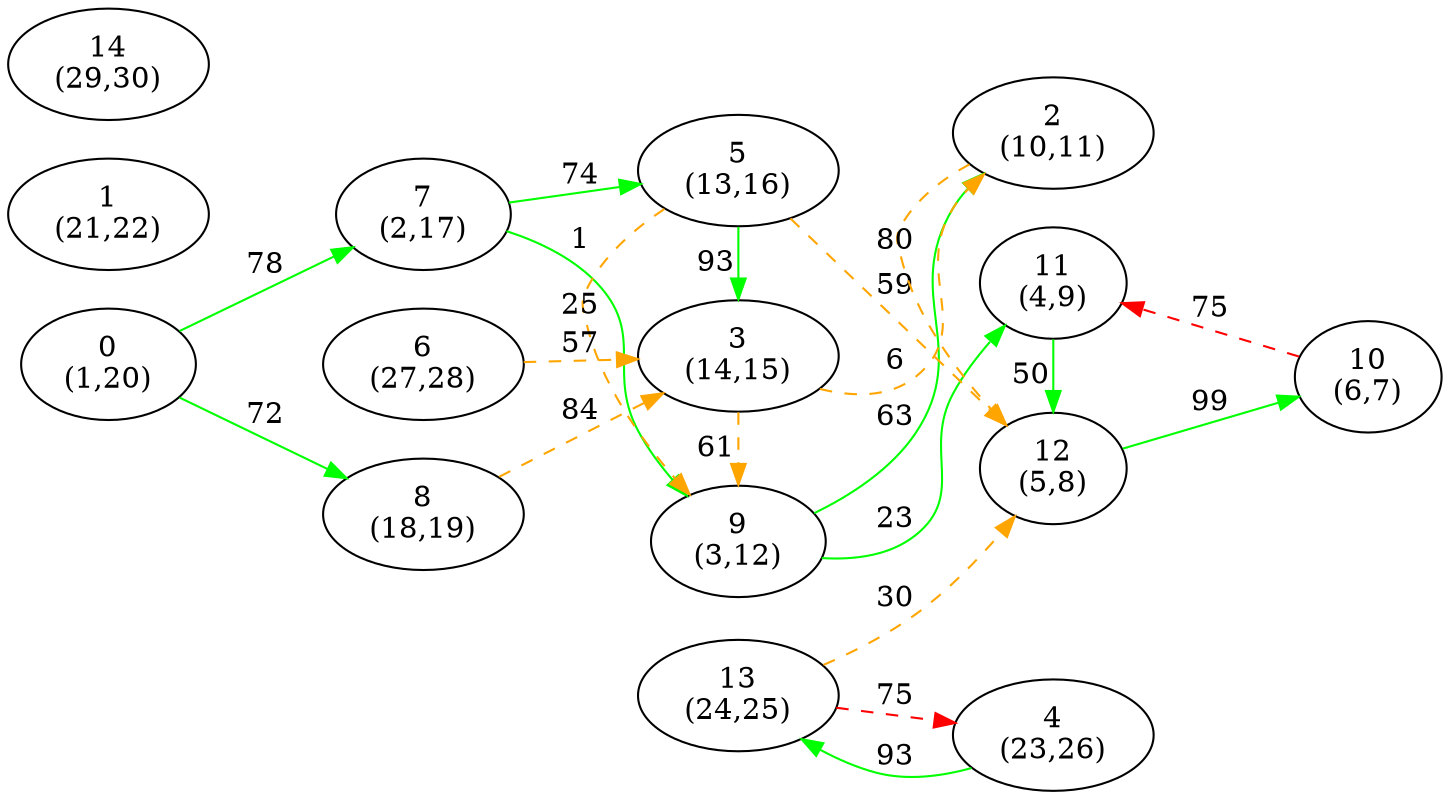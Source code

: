 digraph G {
ranksep = "equally";
rankdir = LR;
{rank = same; "0
(1,20)"; };
{rank = same; "7
(2,17)"; "8
(18,19)"; };
{rank = same; "9
(3,12)"; "5
(13,16)"; "3
(14,15)"; };
{rank = same; "11
(4,9)"; "2
(10,11)"; "12
(5,8)"; };
{rank = same; "10
(6,7)"; };
{rank = same; };
{rank = same; "1
(21,22)"; };
{rank = same; "4
(23,26)"; };
{rank = same; "13
(24,25)"; };
{rank = same; };
{rank = same; "6
(27,28)"; };
{rank = same; };
{rank = same; "14
(29,30)"; };
"0
(1,20)"->"7
(2,17)"[label="78" color = "green"];
"0
(1,20)"->"8
(18,19)"[label="72" color = "green"];
"7
(2,17)"->"9
(3,12)"[label="1" color = "green"];
"7
(2,17)"->"5
(13,16)"[label="74" color = "green"];
"8
(18,19)"->"3
(14,15)"[label="84" color = "orange" style = "dashed"];
"9
(3,12)"->"11
(4,9)"[label="23" color = "green"];
"9
(3,12)"->"2
(10,11)"[label="63" color = "green"];
"5
(13,16)"->"12
(5,8)"[label="59" color = "orange" style = "dashed"];
"5
(13,16)"->"9
(3,12)"[label="25" color = "orange" style = "dashed"];
"5
(13,16)"->"3
(14,15)"[label="93" color = "green"];
"3
(14,15)"->"9
(3,12)"[label="61" color = "orange" style = "dashed"];
"3
(14,15)"->"2
(10,11)"[label="6" color = "orange" style = "dashed"];
"11
(4,9)"->"12
(5,8)"[label="50" color = "green"];
"2
(10,11)"->"12
(5,8)"[label="80" color = "orange" style = "dashed"];
"12
(5,8)"->"10
(6,7)"[label="99" color = "green"];
"10
(6,7)"->"11
(4,9)"[label="75" color = "red" style = "dashed"];
"1
(21,22)"
"4
(23,26)"->"13
(24,25)"[label="93" color = "green"];
"13
(24,25)"->"4
(23,26)"[label="75" color = "red" style = "dashed"];
"13
(24,25)"->"12
(5,8)"[label="30" color = "orange" style = "dashed"];
"6
(27,28)"->"3
(14,15)"[label="57" color = "orange" style = "dashed"];
"14
(29,30)"
}
